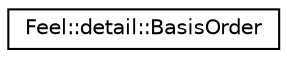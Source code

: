 digraph "Graphical Class Hierarchy"
{
 // LATEX_PDF_SIZE
  edge [fontname="Helvetica",fontsize="10",labelfontname="Helvetica",labelfontsize="10"];
  node [fontname="Helvetica",fontsize="10",shape=record];
  rankdir="LR";
  Node0 [label="Feel::detail::BasisOrder",height=0.2,width=0.4,color="black", fillcolor="white", style="filled",URL="$structFeel_1_1detail_1_1BasisOrder.html",tooltip=" "];
}
